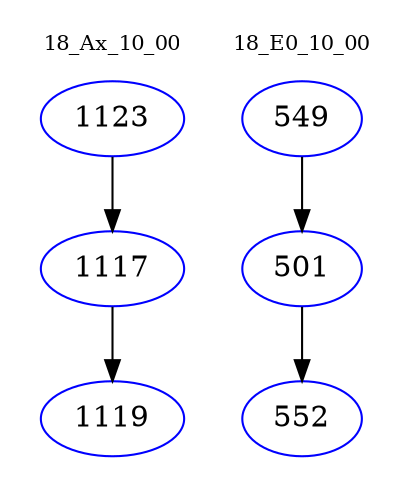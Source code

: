 digraph{
subgraph cluster_0 {
color = white
label = "18_Ax_10_00";
fontsize=10;
T0_1123 [label="1123", color="blue"]
T0_1123 -> T0_1117 [color="black"]
T0_1117 [label="1117", color="blue"]
T0_1117 -> T0_1119 [color="black"]
T0_1119 [label="1119", color="blue"]
}
subgraph cluster_1 {
color = white
label = "18_E0_10_00";
fontsize=10;
T1_549 [label="549", color="blue"]
T1_549 -> T1_501 [color="black"]
T1_501 [label="501", color="blue"]
T1_501 -> T1_552 [color="black"]
T1_552 [label="552", color="blue"]
}
}
